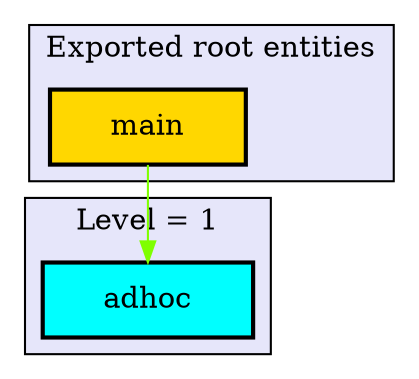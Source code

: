 digraph "Levels within TestMain" {
    node [margin="0.4,0.1"
         ,style=filled];
    subgraph cluster_0 {
        graph [label="Exported root entities"
              ,style=filled
              ,fillcolor=lavender];
        2 [label=main
          ,shape=box
          ,fillcolor=gold
          ,style="filled,bold"];
    }
    subgraph cluster_1 {
        graph [label="Level = 1"
              ,style=filled
              ,fillcolor=lavender];
        1 [label=adhoc
          ,shape=box
          ,fillcolor=cyan
          ,style="filled,bold"];
    }
    2 -> 1 [penwidth=1
           ,color=chartreuse];
}
